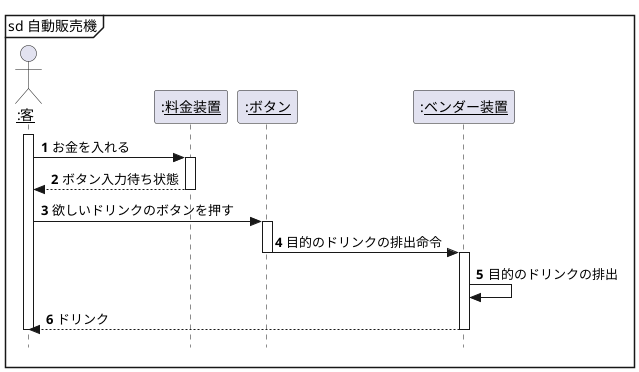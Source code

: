 @startuml 演習6-4-3
    hide footbox
    autonumber
    skinparam style strictuml
    actor "<u>:客</u>" as custmer

    mainframe sd 自動販売機
    participant ":<u>料金装置</u>" as money
    participant ":<u>ボタン</u>" as button
    participant ":<u>ベンダー装置</u>" as bender
    activate custmer
        custmer->money :お金を入れる
        activate money
            custmer<--money :ボタン入力待ち状態
        deactivate money
        custmer->button :欲しいドリンクのボタンを押す
        activate button
            button->bender :目的のドリンクの排出命令
        deactivate button
            activate bender
                bender->bender :目的のドリンクの排出
                custmer<--bender :ドリンク
            deactivate bender           
    deactivate custmer
@enduml